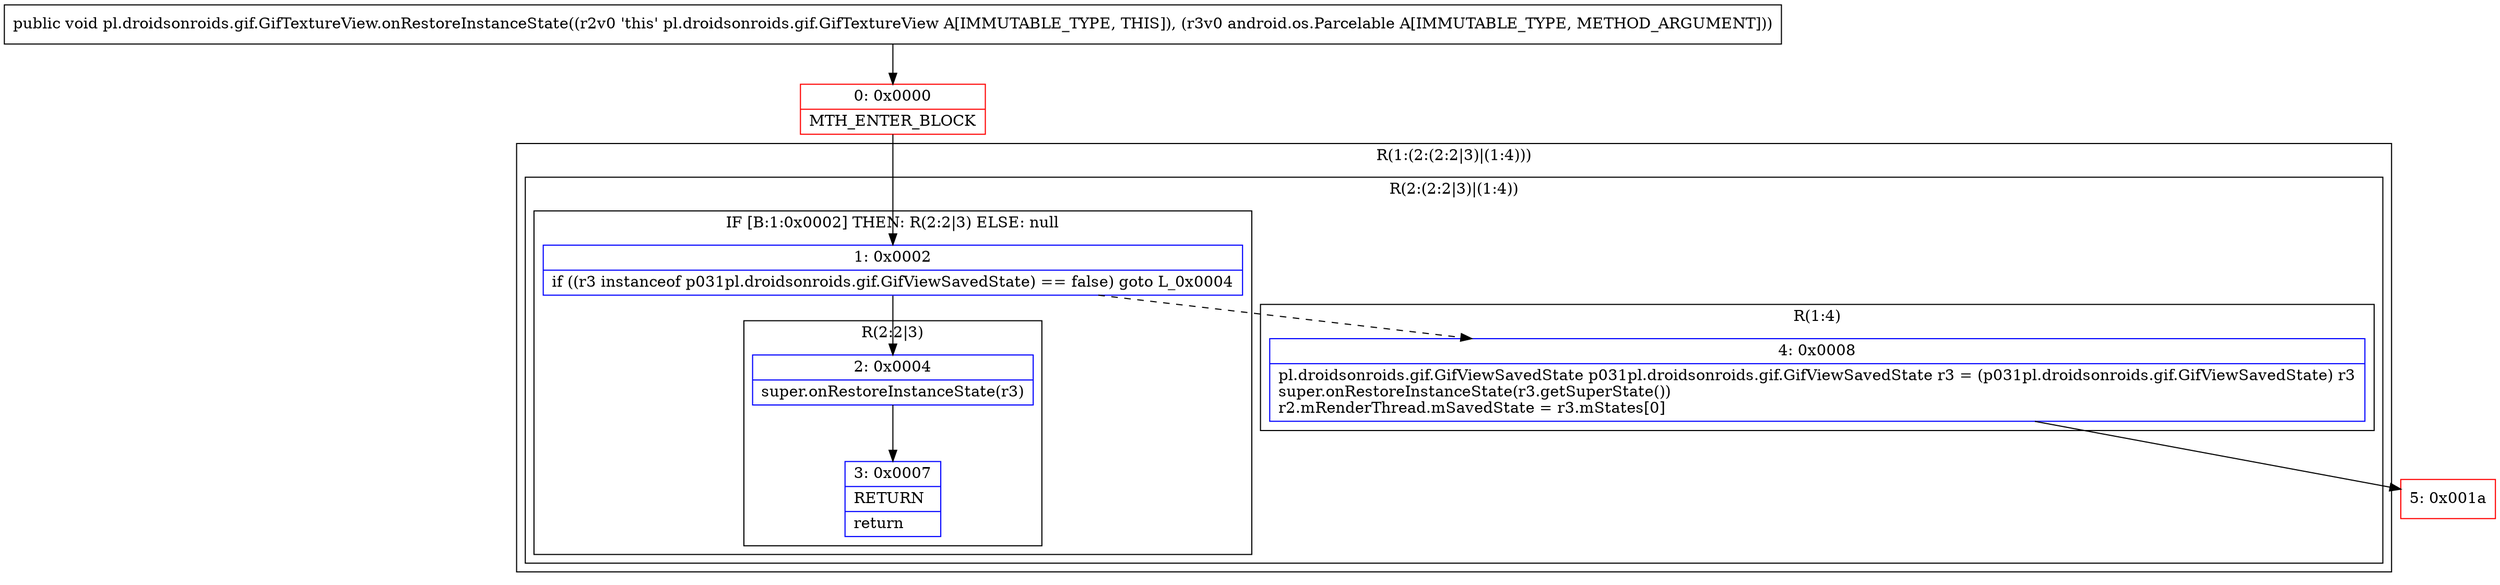 digraph "CFG forpl.droidsonroids.gif.GifTextureView.onRestoreInstanceState(Landroid\/os\/Parcelable;)V" {
subgraph cluster_Region_375804040 {
label = "R(1:(2:(2:2|3)|(1:4)))";
node [shape=record,color=blue];
subgraph cluster_Region_895409158 {
label = "R(2:(2:2|3)|(1:4))";
node [shape=record,color=blue];
subgraph cluster_IfRegion_669975132 {
label = "IF [B:1:0x0002] THEN: R(2:2|3) ELSE: null";
node [shape=record,color=blue];
Node_1 [shape=record,label="{1\:\ 0x0002|if ((r3 instanceof p031pl.droidsonroids.gif.GifViewSavedState) == false) goto L_0x0004\l}"];
subgraph cluster_Region_1768052097 {
label = "R(2:2|3)";
node [shape=record,color=blue];
Node_2 [shape=record,label="{2\:\ 0x0004|super.onRestoreInstanceState(r3)\l}"];
Node_3 [shape=record,label="{3\:\ 0x0007|RETURN\l|return\l}"];
}
}
subgraph cluster_Region_490912164 {
label = "R(1:4)";
node [shape=record,color=blue];
Node_4 [shape=record,label="{4\:\ 0x0008|pl.droidsonroids.gif.GifViewSavedState p031pl.droidsonroids.gif.GifViewSavedState r3 = (p031pl.droidsonroids.gif.GifViewSavedState) r3\lsuper.onRestoreInstanceState(r3.getSuperState())\lr2.mRenderThread.mSavedState = r3.mStates[0]\l}"];
}
}
}
Node_0 [shape=record,color=red,label="{0\:\ 0x0000|MTH_ENTER_BLOCK\l}"];
Node_5 [shape=record,color=red,label="{5\:\ 0x001a}"];
MethodNode[shape=record,label="{public void pl.droidsonroids.gif.GifTextureView.onRestoreInstanceState((r2v0 'this' pl.droidsonroids.gif.GifTextureView A[IMMUTABLE_TYPE, THIS]), (r3v0 android.os.Parcelable A[IMMUTABLE_TYPE, METHOD_ARGUMENT])) }"];
MethodNode -> Node_0;
Node_1 -> Node_2;
Node_1 -> Node_4[style=dashed];
Node_2 -> Node_3;
Node_4 -> Node_5;
Node_0 -> Node_1;
}

